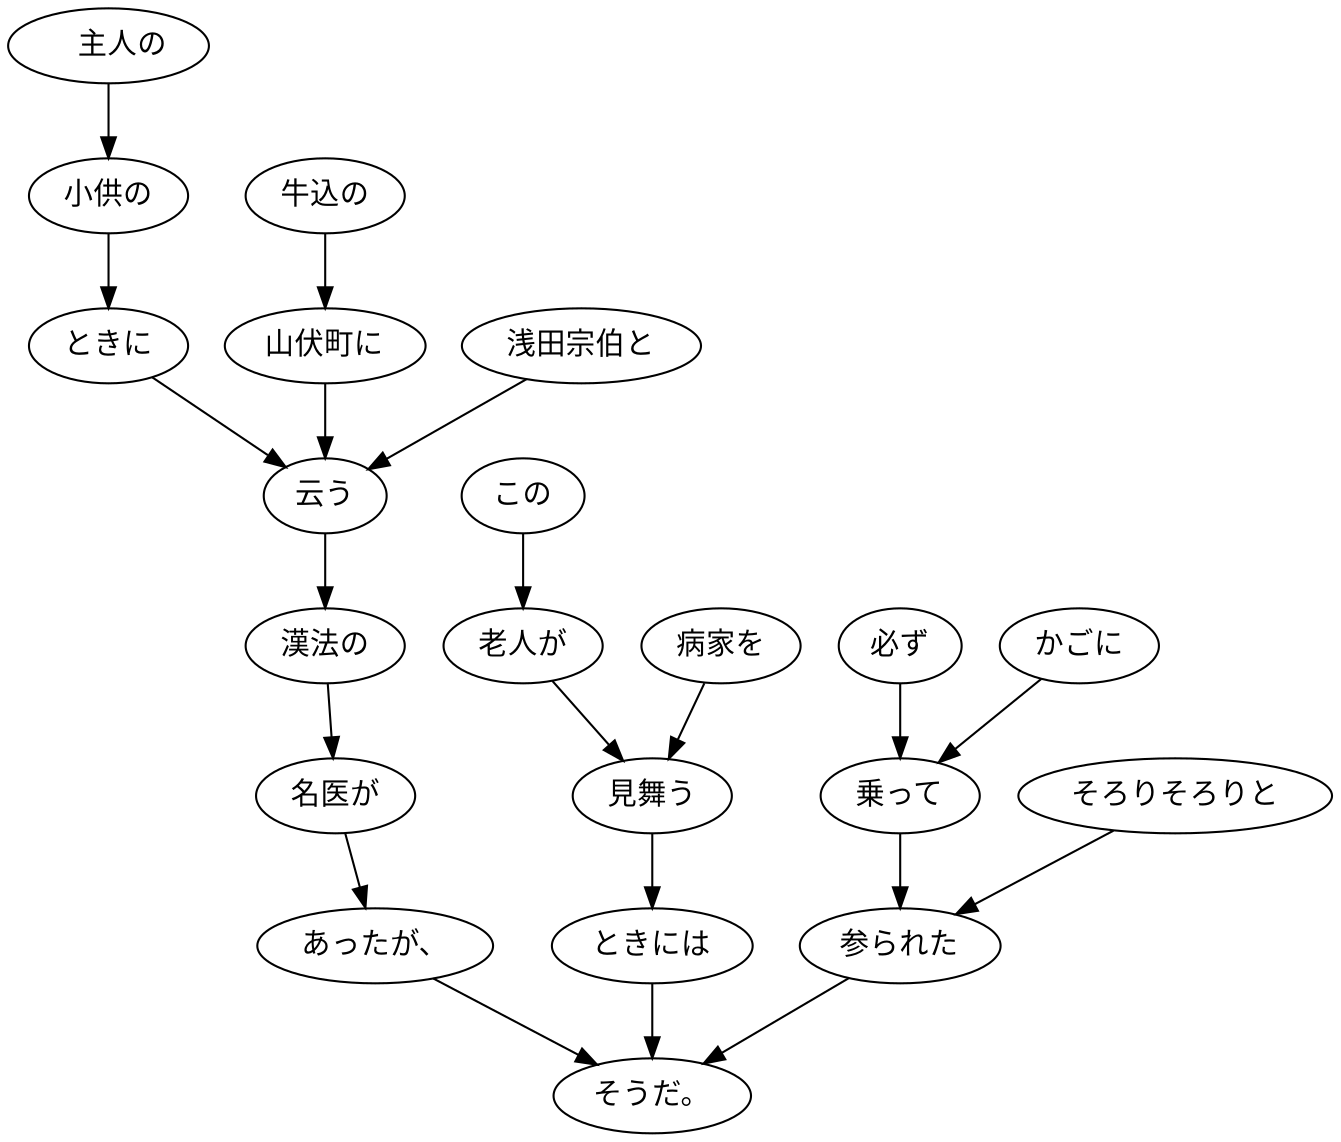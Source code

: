 digraph graph5571 {
	node0 [label="　主人の"];
	node1 [label="小供の"];
	node2 [label="ときに"];
	node3 [label="牛込の"];
	node4 [label="山伏町に"];
	node5 [label="浅田宗伯と"];
	node6 [label="云う"];
	node7 [label="漢法の"];
	node8 [label="名医が"];
	node9 [label="あったが、"];
	node10 [label="この"];
	node11 [label="老人が"];
	node12 [label="病家を"];
	node13 [label="見舞う"];
	node14 [label="ときには"];
	node15 [label="必ず"];
	node16 [label="かごに"];
	node17 [label="乗って"];
	node18 [label="そろりそろりと"];
	node19 [label="参られた"];
	node20 [label="そうだ。"];
	node0 -> node1;
	node1 -> node2;
	node2 -> node6;
	node3 -> node4;
	node4 -> node6;
	node5 -> node6;
	node6 -> node7;
	node7 -> node8;
	node8 -> node9;
	node9 -> node20;
	node10 -> node11;
	node11 -> node13;
	node12 -> node13;
	node13 -> node14;
	node14 -> node20;
	node15 -> node17;
	node16 -> node17;
	node17 -> node19;
	node18 -> node19;
	node19 -> node20;
}
